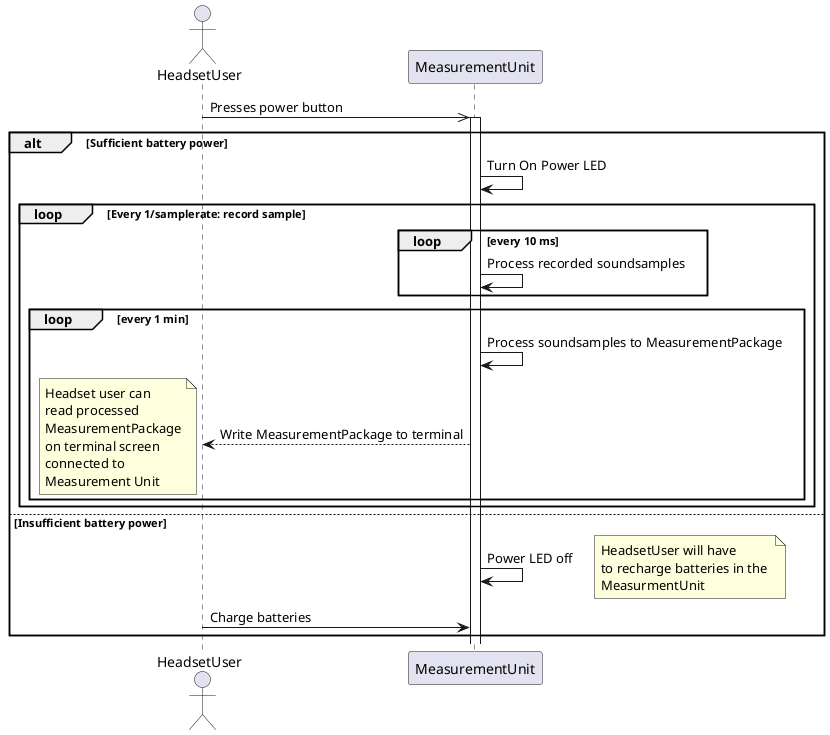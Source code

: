 @startuml UC1 : Turn on Measurement Unit
actor HeadsetUser as hu
participant MeasurementUnit as mu

hu ->> mu: Presses power button
alt Sufficient battery power
    activate mu
    mu -> mu: Turn On Power LED

    loop Every 1/samplerate: record sample

    loop every 10 ms
        mu -> mu : Process recorded soundsamples
    end

    loop every 1 min
        mu -> mu : Process soundsamples to MeasurementPackage
        mu --> hu : Write MeasurementPackage to terminal
        note left
        Headset user can
        read processed
        MeasurementPackage
        on terminal screen
        connected to
        Measurement Unit
        end note
    end

    end

else Insufficient battery power
    mu -> mu: Power LED off
    
    note right
    HeadsetUser will have
    to recharge batteries in the 
    MeasurmentUnit
    end note

    hu -> mu: Charge batteries
end
@enduml